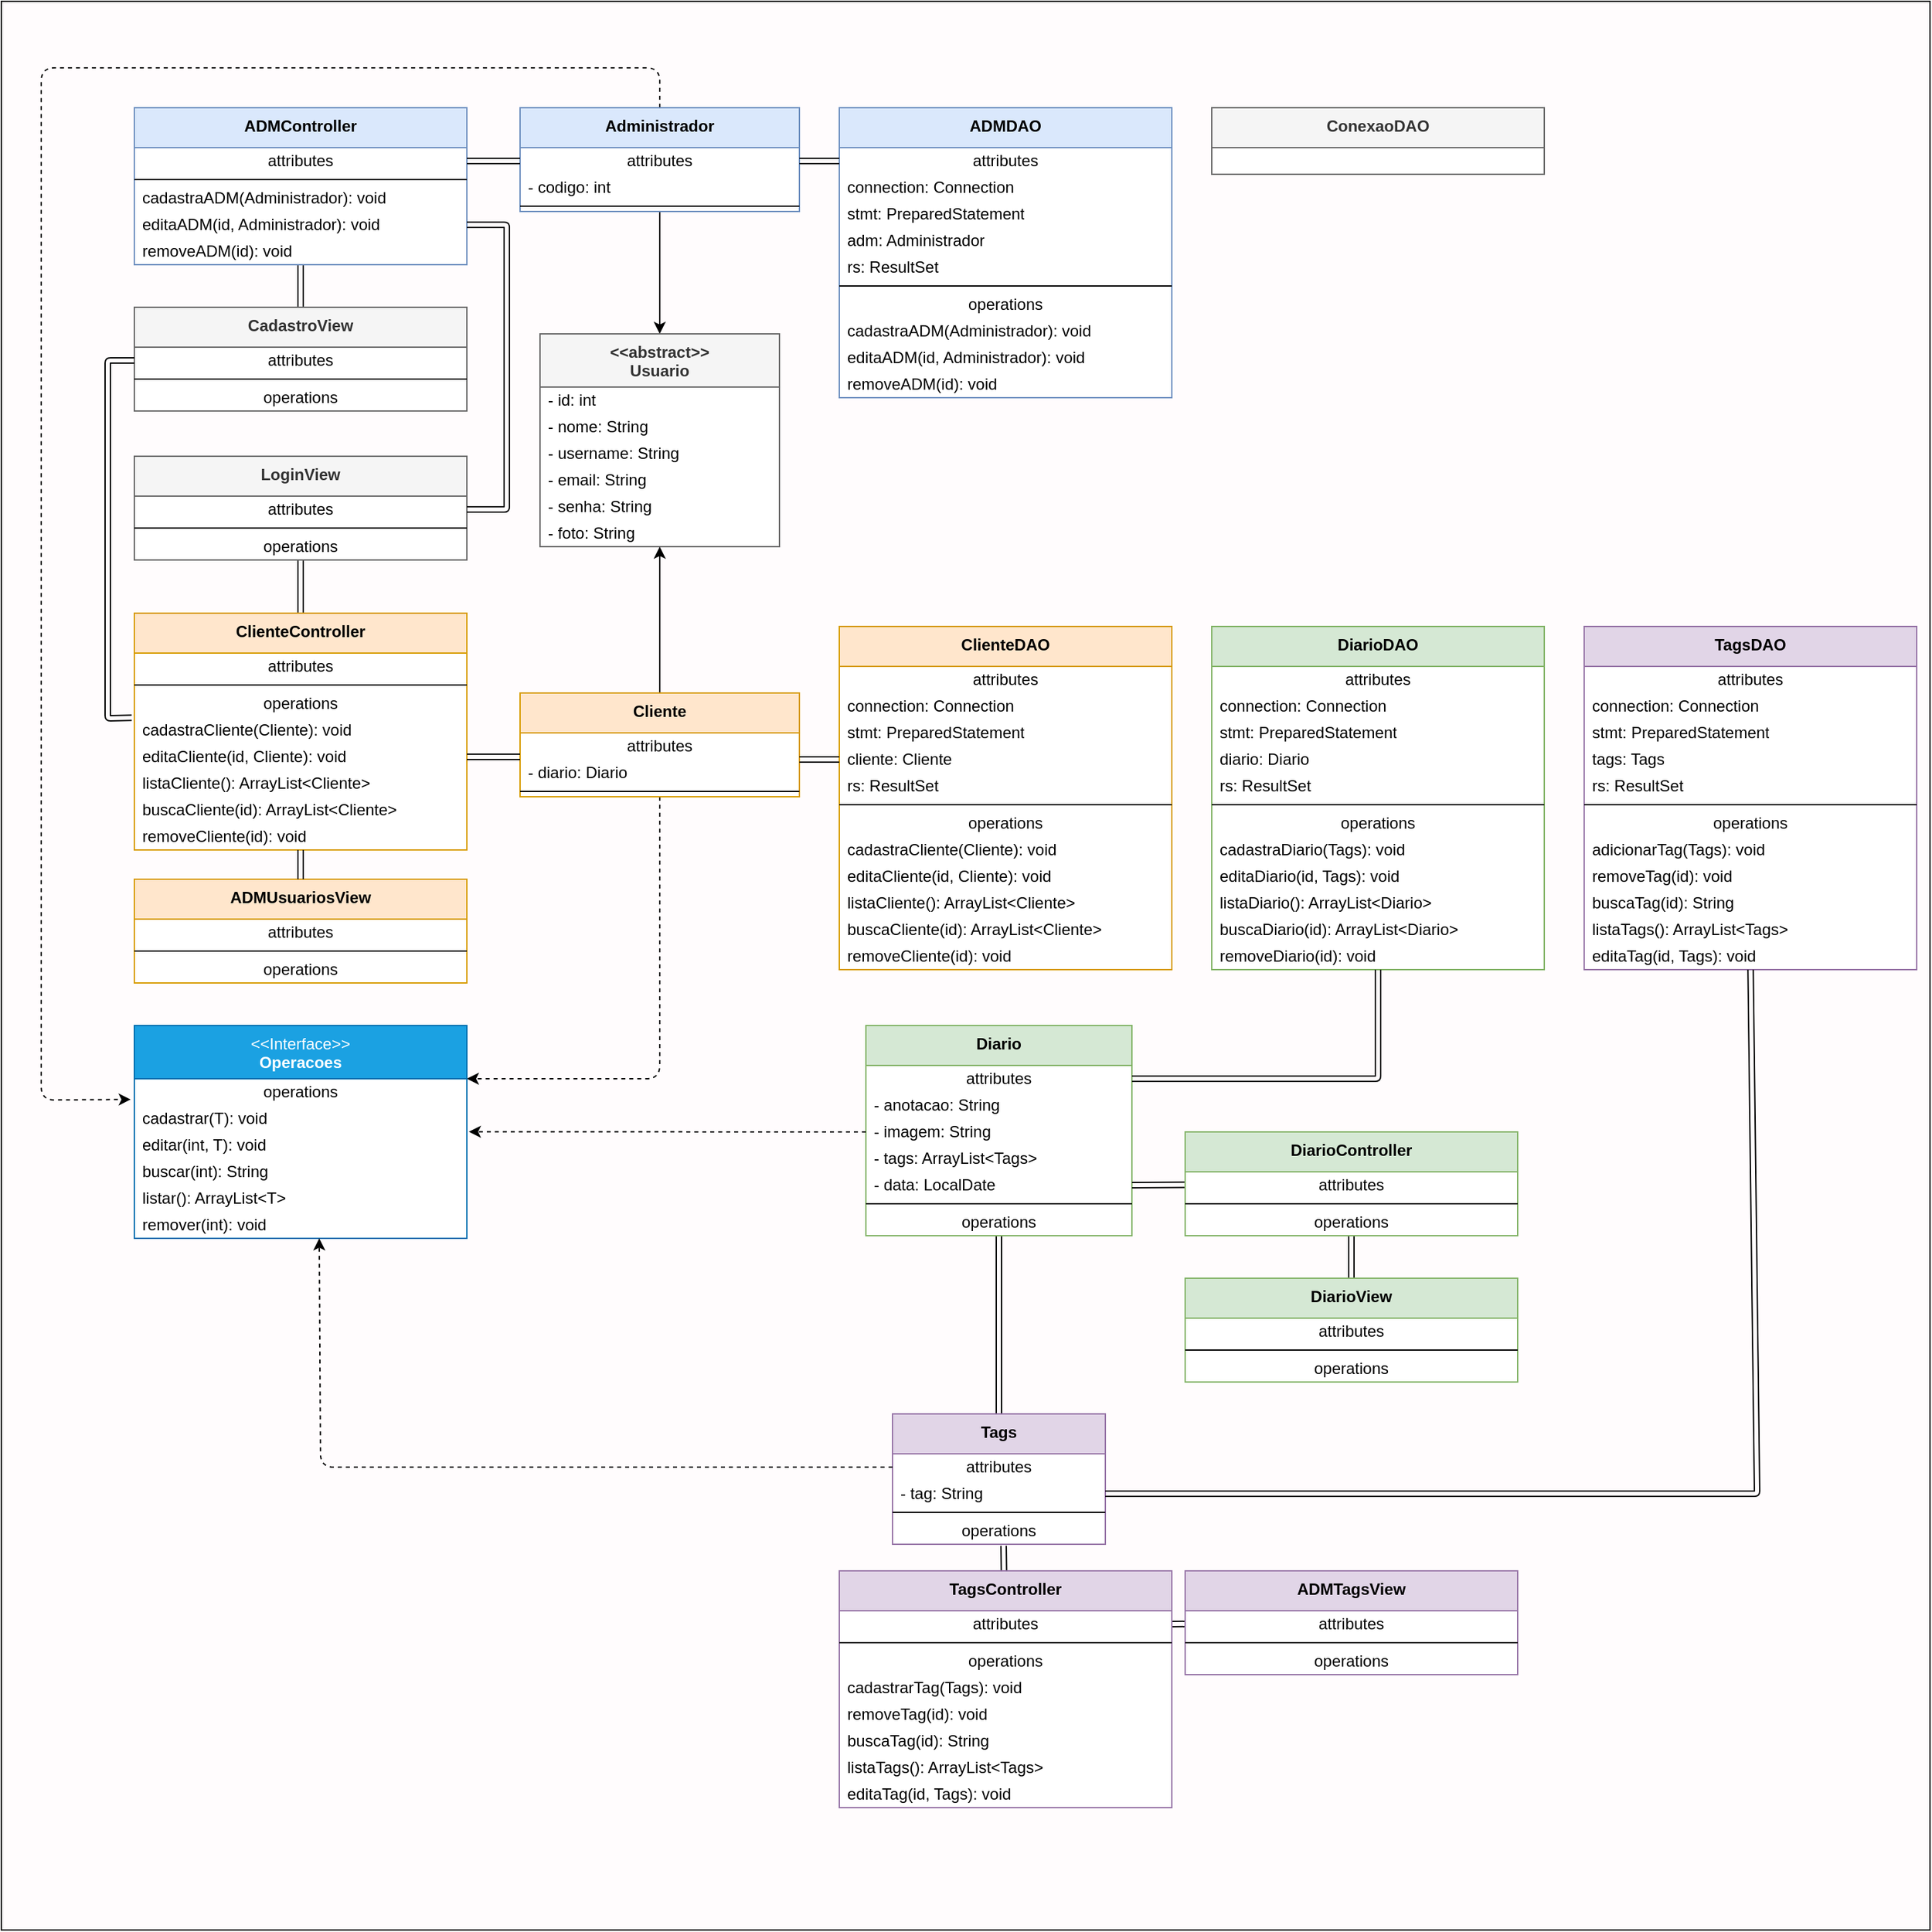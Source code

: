 <mxfile>
    <diagram id="4II0nLhhBuwcZ49vWvHc" name="Page-1">
        <mxGraphModel dx="2490" dy="2383" grid="1" gridSize="10" guides="1" tooltips="1" connect="1" arrows="1" fold="1" page="1" pageScale="1" pageWidth="850" pageHeight="1100" math="0" shadow="0">
            <root>
                <mxCell id="0"/>
                <mxCell id="1" parent="0"/>
                <mxCell id="395" value="" style="whiteSpace=wrap;html=1;aspect=fixed;fillColor=#FFFCFD;" vertex="1" parent="1">
                    <mxGeometry x="-110" y="-60" width="1450" height="1450" as="geometry"/>
                </mxCell>
                <mxCell id="315" value="" style="edgeStyle=none;html=1;entryX=0.5;entryY=0;entryDx=0;entryDy=0;" edge="1" parent="1" source="12" target="20">
                    <mxGeometry relative="1" as="geometry"/>
                </mxCell>
                <mxCell id="423" style="edgeStyle=none;html=1;exitX=0.5;exitY=0;exitDx=0;exitDy=0;entryX=-0.011;entryY=-0.221;entryDx=0;entryDy=0;dashed=1;entryPerimeter=0;" edge="1" parent="1" source="12" target="417">
                    <mxGeometry relative="1" as="geometry">
                        <Array as="points">
                            <mxPoint x="385" y="-10"/>
                            <mxPoint x="-80" y="-10"/>
                            <mxPoint x="-80" y="766"/>
                        </Array>
                    </mxGeometry>
                </mxCell>
                <mxCell id="12" value="&lt;div&gt;&lt;b style=&quot;background-color: transparent;&quot;&gt;Administrador&lt;/b&gt;&lt;/div&gt;" style="swimlane;fontStyle=0;align=center;verticalAlign=top;childLayout=stackLayout;horizontal=1;startSize=30;horizontalStack=0;resizeParent=1;resizeParentMax=0;resizeLast=0;collapsible=0;marginBottom=0;html=1;whiteSpace=wrap;fillColor=#dae8fc;strokeColor=#6c8ebf;swimlaneFillColor=default;" parent="1" vertex="1">
                    <mxGeometry x="280" y="20" width="210" height="78" as="geometry"/>
                </mxCell>
                <mxCell id="13" value="attributes" style="text;html=1;strokeColor=none;fillColor=none;align=center;verticalAlign=middle;spacingLeft=4;spacingRight=4;overflow=hidden;rotatable=0;points=[[0,0.5],[1,0.5]];portConstraint=eastwest;whiteSpace=wrap;" parent="12" vertex="1">
                    <mxGeometry y="30" width="210" height="20" as="geometry"/>
                </mxCell>
                <mxCell id="14" value="- codigo: int" style="text;html=1;strokeColor=none;fillColor=none;align=left;verticalAlign=middle;spacingLeft=4;spacingRight=4;overflow=hidden;rotatable=0;points=[[0,0.5],[1,0.5]];portConstraint=eastwest;whiteSpace=wrap;" parent="12" vertex="1">
                    <mxGeometry y="50" width="210" height="20" as="geometry"/>
                </mxCell>
                <mxCell id="17" value="" style="line;strokeWidth=1;fillColor=none;align=left;verticalAlign=middle;spacingTop=-1;spacingLeft=3;spacingRight=3;rotatable=0;labelPosition=right;points=[];portConstraint=eastwest;" parent="12" vertex="1">
                    <mxGeometry y="70" width="210" height="8" as="geometry"/>
                </mxCell>
                <mxCell id="20" value="&lt;div&gt;&lt;b style=&quot;background-color: transparent;&quot;&gt;&amp;lt;&amp;lt;abstract&amp;gt;&amp;gt;&lt;/b&gt;&lt;/div&gt;&lt;div&gt;&lt;b style=&quot;background-color: transparent;&quot;&gt;Usuario&lt;/b&gt;&lt;/div&gt;" style="swimlane;fontStyle=0;align=center;verticalAlign=top;childLayout=stackLayout;horizontal=1;startSize=40;horizontalStack=0;resizeParent=1;resizeParentMax=0;resizeLast=0;collapsible=0;marginBottom=0;html=1;whiteSpace=wrap;fillColor=#f5f5f5;strokeColor=#666666;fontColor=#333333;swimlaneFillColor=default;" parent="1" vertex="1">
                    <mxGeometry x="295" y="190" width="180" height="160" as="geometry"/>
                </mxCell>
                <mxCell id="29" value="- id: int" style="text;html=1;strokeColor=none;fillColor=none;align=left;verticalAlign=middle;spacingLeft=4;spacingRight=4;overflow=hidden;rotatable=0;points=[[0,0.5],[1,0.5]];portConstraint=eastwest;whiteSpace=wrap;" parent="20" vertex="1">
                    <mxGeometry y="40" width="180" height="20" as="geometry"/>
                </mxCell>
                <mxCell id="22" value="- nome: String" style="text;html=1;strokeColor=none;fillColor=none;align=left;verticalAlign=middle;spacingLeft=4;spacingRight=4;overflow=hidden;rotatable=0;points=[[0,0.5],[1,0.5]];portConstraint=eastwest;whiteSpace=wrap;" parent="20" vertex="1">
                    <mxGeometry y="60" width="180" height="20" as="geometry"/>
                </mxCell>
                <mxCell id="30" value="- username: String" style="text;html=1;strokeColor=none;fillColor=none;align=left;verticalAlign=middle;spacingLeft=4;spacingRight=4;overflow=hidden;rotatable=0;points=[[0,0.5],[1,0.5]];portConstraint=eastwest;whiteSpace=wrap;" parent="20" vertex="1">
                    <mxGeometry y="80" width="180" height="20" as="geometry"/>
                </mxCell>
                <mxCell id="31" value="- email: String" style="text;html=1;strokeColor=none;fillColor=none;align=left;verticalAlign=middle;spacingLeft=4;spacingRight=4;overflow=hidden;rotatable=0;points=[[0,0.5],[1,0.5]];portConstraint=eastwest;whiteSpace=wrap;" parent="20" vertex="1">
                    <mxGeometry y="100" width="180" height="20" as="geometry"/>
                </mxCell>
                <mxCell id="32" value="- senha: String" style="text;html=1;strokeColor=none;fillColor=none;align=left;verticalAlign=middle;spacingLeft=4;spacingRight=4;overflow=hidden;rotatable=0;points=[[0,0.5],[1,0.5]];portConstraint=eastwest;whiteSpace=wrap;" parent="20" vertex="1">
                    <mxGeometry y="120" width="180" height="20" as="geometry"/>
                </mxCell>
                <mxCell id="97" value="- foto: String" style="text;html=1;strokeColor=none;fillColor=none;align=left;verticalAlign=middle;spacingLeft=4;spacingRight=4;overflow=hidden;rotatable=0;points=[[0,0.5],[1,0.5]];portConstraint=eastwest;whiteSpace=wrap;" parent="20" vertex="1">
                    <mxGeometry y="140" width="180" height="20" as="geometry"/>
                </mxCell>
                <mxCell id="329" value="" style="edgeStyle=none;html=1;shape=link;" edge="1" parent="1" source="59" target="139">
                    <mxGeometry relative="1" as="geometry"/>
                </mxCell>
                <mxCell id="59" value="&lt;div&gt;&lt;b style=&quot;background-color: transparent;&quot;&gt;ClienteController&lt;/b&gt;&lt;/div&gt;" style="swimlane;fontStyle=0;align=center;verticalAlign=top;childLayout=stackLayout;horizontal=1;startSize=30;horizontalStack=0;resizeParent=1;resizeParentMax=0;resizeLast=0;collapsible=0;marginBottom=0;html=1;whiteSpace=wrap;fillColor=#ffe6cc;strokeColor=#d79b00;swimlaneFillColor=default;" parent="1" vertex="1">
                    <mxGeometry x="-10" y="400" width="250" height="178" as="geometry"/>
                </mxCell>
                <mxCell id="60" value="attributes" style="text;html=1;strokeColor=none;fillColor=none;align=center;verticalAlign=middle;spacingLeft=4;spacingRight=4;overflow=hidden;rotatable=0;points=[[0,0.5],[1,0.5]];portConstraint=eastwest;whiteSpace=wrap;" parent="59" vertex="1">
                    <mxGeometry y="30" width="250" height="20" as="geometry"/>
                </mxCell>
                <mxCell id="66" value="" style="line;strokeWidth=1;fillColor=none;align=left;verticalAlign=middle;spacingTop=-1;spacingLeft=3;spacingRight=3;rotatable=0;labelPosition=right;points=[];portConstraint=eastwest;" parent="59" vertex="1">
                    <mxGeometry y="50" width="250" height="8" as="geometry"/>
                </mxCell>
                <mxCell id="67" value="operations" style="text;html=1;strokeColor=none;fillColor=none;align=center;verticalAlign=middle;spacingLeft=4;spacingRight=4;overflow=hidden;rotatable=0;points=[[0,0.5],[1,0.5]];portConstraint=eastwest;whiteSpace=wrap;" parent="59" vertex="1">
                    <mxGeometry y="58" width="250" height="20" as="geometry"/>
                </mxCell>
                <mxCell id="68" value="cadastraCliente(Cliente): void" style="text;html=1;strokeColor=none;fillColor=none;align=left;verticalAlign=middle;spacingLeft=4;spacingRight=4;overflow=hidden;rotatable=0;points=[[0,0.5],[1,0.5]];portConstraint=eastwest;whiteSpace=wrap;" parent="59" vertex="1">
                    <mxGeometry y="78" width="250" height="20" as="geometry"/>
                </mxCell>
                <mxCell id="69" value="editaCliente(id, Cliente): void" style="text;html=1;strokeColor=none;fillColor=none;align=left;verticalAlign=middle;spacingLeft=4;spacingRight=4;overflow=hidden;rotatable=0;points=[[0,0.5],[1,0.5]];portConstraint=eastwest;whiteSpace=wrap;" parent="59" vertex="1">
                    <mxGeometry y="98" width="250" height="20" as="geometry"/>
                </mxCell>
                <mxCell id="197" value="listaCliente(): ArrayList&amp;lt;Cliente&amp;gt;" style="text;html=1;strokeColor=none;fillColor=none;align=left;verticalAlign=middle;spacingLeft=4;spacingRight=4;overflow=hidden;rotatable=0;points=[[0,0.5],[1,0.5]];portConstraint=eastwest;whiteSpace=wrap;" vertex="1" parent="59">
                    <mxGeometry y="118" width="250" height="20" as="geometry"/>
                </mxCell>
                <mxCell id="196" value="buscaCliente(id): ArrayList&amp;lt;Cliente&amp;gt;" style="text;html=1;strokeColor=none;fillColor=none;align=left;verticalAlign=middle;spacingLeft=4;spacingRight=4;overflow=hidden;rotatable=0;points=[[0,0.5],[1,0.5]];portConstraint=eastwest;whiteSpace=wrap;" vertex="1" parent="59">
                    <mxGeometry y="138" width="250" height="20" as="geometry"/>
                </mxCell>
                <mxCell id="70" value="removeCliente(id): void" style="text;html=1;strokeColor=none;fillColor=none;align=left;verticalAlign=middle;spacingLeft=4;spacingRight=4;overflow=hidden;rotatable=0;points=[[0,0.5],[1,0.5]];portConstraint=eastwest;whiteSpace=wrap;" parent="59" vertex="1">
                    <mxGeometry y="158" width="250" height="20" as="geometry"/>
                </mxCell>
                <mxCell id="71" value="&lt;div&gt;&lt;b style=&quot;background-color: transparent;&quot;&gt;ClienteDAO&lt;/b&gt;&lt;/div&gt;&lt;div&gt;&lt;b style=&quot;background-color: transparent;&quot;&gt;&lt;br&gt;&lt;/b&gt;&lt;/div&gt;" style="swimlane;fontStyle=0;align=center;verticalAlign=top;childLayout=stackLayout;horizontal=1;startSize=30;horizontalStack=0;resizeParent=1;resizeParentMax=0;resizeLast=0;collapsible=0;marginBottom=0;html=1;whiteSpace=wrap;fillColor=#ffe6cc;strokeColor=#d79b00;swimlaneFillColor=default;" parent="1" vertex="1">
                    <mxGeometry x="520" y="410" width="250" height="258" as="geometry"/>
                </mxCell>
                <mxCell id="72" value="attributes" style="text;html=1;strokeColor=none;fillColor=none;align=center;verticalAlign=middle;spacingLeft=4;spacingRight=4;overflow=hidden;rotatable=0;points=[[0,0.5],[1,0.5]];portConstraint=eastwest;whiteSpace=wrap;" parent="71" vertex="1">
                    <mxGeometry y="30" width="250" height="20" as="geometry"/>
                </mxCell>
                <mxCell id="73" value="connection: Connection" style="text;html=1;strokeColor=none;fillColor=none;align=left;verticalAlign=middle;spacingLeft=4;spacingRight=4;overflow=hidden;rotatable=0;points=[[0,0.5],[1,0.5]];portConstraint=eastwest;whiteSpace=wrap;" parent="71" vertex="1">
                    <mxGeometry y="50" width="250" height="20" as="geometry"/>
                </mxCell>
                <mxCell id="74" value="stmt: PreparedStatement" style="text;html=1;strokeColor=none;fillColor=none;align=left;verticalAlign=middle;spacingLeft=4;spacingRight=4;overflow=hidden;rotatable=0;points=[[0,0.5],[1,0.5]];portConstraint=eastwest;whiteSpace=wrap;" parent="71" vertex="1">
                    <mxGeometry y="70" width="250" height="20" as="geometry"/>
                </mxCell>
                <mxCell id="75" value="cliente: Cliente" style="text;html=1;strokeColor=none;fillColor=none;align=left;verticalAlign=middle;spacingLeft=4;spacingRight=4;overflow=hidden;rotatable=0;points=[[0,0.5],[1,0.5]];portConstraint=eastwest;whiteSpace=wrap;" parent="71" vertex="1">
                    <mxGeometry y="90" width="250" height="20" as="geometry"/>
                </mxCell>
                <mxCell id="76" value="rs: ResultSet" style="text;html=1;strokeColor=none;fillColor=none;align=left;verticalAlign=middle;spacingLeft=4;spacingRight=4;overflow=hidden;rotatable=0;points=[[0,0.5],[1,0.5]];portConstraint=eastwest;whiteSpace=wrap;" parent="71" vertex="1">
                    <mxGeometry y="110" width="250" height="20" as="geometry"/>
                </mxCell>
                <mxCell id="78" value="" style="line;strokeWidth=1;fillColor=none;align=left;verticalAlign=middle;spacingTop=-1;spacingLeft=3;spacingRight=3;rotatable=0;labelPosition=right;points=[];portConstraint=eastwest;" parent="71" vertex="1">
                    <mxGeometry y="130" width="250" height="8" as="geometry"/>
                </mxCell>
                <mxCell id="79" value="operations" style="text;html=1;strokeColor=none;fillColor=none;align=center;verticalAlign=middle;spacingLeft=4;spacingRight=4;overflow=hidden;rotatable=0;points=[[0,0.5],[1,0.5]];portConstraint=eastwest;whiteSpace=wrap;" parent="71" vertex="1">
                    <mxGeometry y="138" width="250" height="20" as="geometry"/>
                </mxCell>
                <mxCell id="348" value="cadastraCliente(Cliente): void" style="text;html=1;strokeColor=none;fillColor=none;align=left;verticalAlign=middle;spacingLeft=4;spacingRight=4;overflow=hidden;rotatable=0;points=[[0,0.5],[1,0.5]];portConstraint=eastwest;whiteSpace=wrap;" vertex="1" parent="71">
                    <mxGeometry y="158" width="250" height="20" as="geometry"/>
                </mxCell>
                <mxCell id="352" value="editaCliente(id, Cliente): void" style="text;html=1;strokeColor=none;fillColor=none;align=left;verticalAlign=middle;spacingLeft=4;spacingRight=4;overflow=hidden;rotatable=0;points=[[0,0.5],[1,0.5]];portConstraint=eastwest;whiteSpace=wrap;" vertex="1" parent="71">
                    <mxGeometry y="178" width="250" height="20" as="geometry"/>
                </mxCell>
                <mxCell id="350" value="listaCliente(): ArrayList&amp;lt;Cliente&amp;gt;" style="text;html=1;strokeColor=none;fillColor=none;align=left;verticalAlign=middle;spacingLeft=4;spacingRight=4;overflow=hidden;rotatable=0;points=[[0,0.5],[1,0.5]];portConstraint=eastwest;whiteSpace=wrap;" vertex="1" parent="71">
                    <mxGeometry y="198" width="250" height="20" as="geometry"/>
                </mxCell>
                <mxCell id="351" value="buscaCliente(id): ArrayList&amp;lt;Cliente&amp;gt;" style="text;html=1;strokeColor=none;fillColor=none;align=left;verticalAlign=middle;spacingLeft=4;spacingRight=4;overflow=hidden;rotatable=0;points=[[0,0.5],[1,0.5]];portConstraint=eastwest;whiteSpace=wrap;" vertex="1" parent="71">
                    <mxGeometry y="218" width="250" height="20" as="geometry"/>
                </mxCell>
                <mxCell id="349" value="removeCliente(id): void" style="text;html=1;strokeColor=none;fillColor=none;align=left;verticalAlign=middle;spacingLeft=4;spacingRight=4;overflow=hidden;rotatable=0;points=[[0,0.5],[1,0.5]];portConstraint=eastwest;whiteSpace=wrap;" vertex="1" parent="71">
                    <mxGeometry y="238" width="250" height="20" as="geometry"/>
                </mxCell>
                <mxCell id="424" value="" style="edgeStyle=none;html=1;shape=link;" edge="1" parent="1" source="98" target="116">
                    <mxGeometry relative="1" as="geometry"/>
                </mxCell>
                <mxCell id="98" value="&lt;div&gt;&lt;b style=&quot;background-color: transparent;&quot;&gt;Tags&lt;/b&gt;&lt;/div&gt;" style="swimlane;fontStyle=0;align=center;verticalAlign=top;childLayout=stackLayout;horizontal=1;startSize=30;horizontalStack=0;resizeParent=1;resizeParentMax=0;resizeLast=0;collapsible=0;marginBottom=0;html=1;whiteSpace=wrap;fillColor=#e1d5e7;strokeColor=#9673a6;swimlaneFillColor=default;" parent="1" vertex="1">
                    <mxGeometry x="560" y="1002" width="160" height="98" as="geometry"/>
                </mxCell>
                <mxCell id="99" value="attributes" style="text;html=1;strokeColor=none;fillColor=none;align=center;verticalAlign=middle;spacingLeft=4;spacingRight=4;overflow=hidden;rotatable=0;points=[[0,0.5],[1,0.5]];portConstraint=eastwest;whiteSpace=wrap;" parent="98" vertex="1">
                    <mxGeometry y="30" width="160" height="20" as="geometry"/>
                </mxCell>
                <mxCell id="100" value="- tag: String" style="text;html=1;strokeColor=none;fillColor=none;align=left;verticalAlign=middle;spacingLeft=4;spacingRight=4;overflow=hidden;rotatable=0;points=[[0,0.5],[1,0.5]];portConstraint=eastwest;whiteSpace=wrap;" parent="98" vertex="1">
                    <mxGeometry y="50" width="160" height="20" as="geometry"/>
                </mxCell>
                <mxCell id="101" value="" style="line;strokeWidth=1;fillColor=none;align=left;verticalAlign=middle;spacingTop=-1;spacingLeft=3;spacingRight=3;rotatable=0;labelPosition=right;points=[];portConstraint=eastwest;" parent="98" vertex="1">
                    <mxGeometry y="70" width="160" height="8" as="geometry"/>
                </mxCell>
                <mxCell id="102" value="operations" style="text;html=1;strokeColor=none;fillColor=none;align=center;verticalAlign=middle;spacingLeft=4;spacingRight=4;overflow=hidden;rotatable=0;points=[[0,0.5],[1,0.5]];portConstraint=eastwest;whiteSpace=wrap;" parent="98" vertex="1">
                    <mxGeometry y="78" width="160" height="20" as="geometry"/>
                </mxCell>
                <mxCell id="112" value="&lt;b&gt;Diario&lt;/b&gt;" style="swimlane;fontStyle=0;align=center;verticalAlign=top;childLayout=stackLayout;horizontal=1;startSize=30;horizontalStack=0;resizeParent=1;resizeParentMax=0;resizeLast=0;collapsible=0;marginBottom=0;html=1;whiteSpace=wrap;fillColor=#d5e8d4;strokeColor=#82b366;swimlaneFillColor=default;" vertex="1" parent="1">
                    <mxGeometry x="540" y="710" width="200" height="158" as="geometry"/>
                </mxCell>
                <mxCell id="113" value="attributes" style="text;html=1;strokeColor=none;fillColor=none;align=center;verticalAlign=middle;spacingLeft=4;spacingRight=4;overflow=hidden;rotatable=0;points=[[0,0.5],[1,0.5]];portConstraint=eastwest;whiteSpace=wrap;" vertex="1" parent="112">
                    <mxGeometry y="30" width="200" height="20" as="geometry"/>
                </mxCell>
                <mxCell id="122" value="- anotacao: String" style="text;html=1;strokeColor=none;fillColor=none;align=left;verticalAlign=middle;spacingLeft=4;spacingRight=4;overflow=hidden;rotatable=0;points=[[0,0.5],[1,0.5]];portConstraint=eastwest;whiteSpace=wrap;" vertex="1" parent="112">
                    <mxGeometry y="50" width="200" height="20" as="geometry"/>
                </mxCell>
                <mxCell id="123" value="- imagem: String" style="text;html=1;strokeColor=none;fillColor=none;align=left;verticalAlign=middle;spacingLeft=4;spacingRight=4;overflow=hidden;rotatable=0;points=[[0,0.5],[1,0.5]];portConstraint=eastwest;whiteSpace=wrap;" vertex="1" parent="112">
                    <mxGeometry y="70" width="200" height="20" as="geometry"/>
                </mxCell>
                <mxCell id="114" value="- tags: ArrayList&amp;lt;Tags&amp;gt;" style="text;html=1;strokeColor=none;fillColor=none;align=left;verticalAlign=middle;spacingLeft=4;spacingRight=4;overflow=hidden;rotatable=0;points=[[0,0.5],[1,0.5]];portConstraint=eastwest;whiteSpace=wrap;" vertex="1" parent="112">
                    <mxGeometry y="90" width="200" height="20" as="geometry"/>
                </mxCell>
                <mxCell id="124" value="- data: LocalDate" style="text;html=1;strokeColor=none;fillColor=none;align=left;verticalAlign=middle;spacingLeft=4;spacingRight=4;overflow=hidden;rotatable=0;points=[[0,0.5],[1,0.5]];portConstraint=eastwest;whiteSpace=wrap;" vertex="1" parent="112">
                    <mxGeometry y="110" width="200" height="20" as="geometry"/>
                </mxCell>
                <mxCell id="115" value="" style="line;strokeWidth=1;fillColor=none;align=left;verticalAlign=middle;spacingTop=-1;spacingLeft=3;spacingRight=3;rotatable=0;labelPosition=right;points=[];portConstraint=eastwest;" vertex="1" parent="112">
                    <mxGeometry y="130" width="200" height="8" as="geometry"/>
                </mxCell>
                <mxCell id="116" value="operations" style="text;html=1;strokeColor=none;fillColor=none;align=center;verticalAlign=middle;spacingLeft=4;spacingRight=4;overflow=hidden;rotatable=0;points=[[0,0.5],[1,0.5]];portConstraint=eastwest;whiteSpace=wrap;" vertex="1" parent="112">
                    <mxGeometry y="138" width="200" height="20" as="geometry"/>
                </mxCell>
                <mxCell id="328" value="" style="edgeStyle=none;html=1;shape=link;" edge="1" parent="1" source="126" target="296">
                    <mxGeometry relative="1" as="geometry"/>
                </mxCell>
                <mxCell id="126" value="&lt;div&gt;&lt;b style=&quot;background-color: transparent;&quot;&gt;CadastroView&lt;/b&gt;&lt;/div&gt;&lt;div&gt;&lt;b style=&quot;background-color: transparent;&quot;&gt;&lt;br&gt;&lt;/b&gt;&lt;/div&gt;" style="swimlane;fontStyle=0;align=center;verticalAlign=top;childLayout=stackLayout;horizontal=1;startSize=30;horizontalStack=0;resizeParent=1;resizeParentMax=0;resizeLast=0;collapsible=0;marginBottom=0;html=1;whiteSpace=wrap;fillColor=#f5f5f5;strokeColor=#666666;fontColor=#333333;swimlaneFillColor=default;" vertex="1" parent="1">
                    <mxGeometry x="-10" y="170" width="250" height="78" as="geometry"/>
                </mxCell>
                <mxCell id="127" value="attributes" style="text;html=1;strokeColor=none;fillColor=none;align=center;verticalAlign=middle;spacingLeft=4;spacingRight=4;overflow=hidden;rotatable=0;points=[[0,0.5],[1,0.5]];portConstraint=eastwest;whiteSpace=wrap;" vertex="1" parent="126">
                    <mxGeometry y="30" width="250" height="20" as="geometry"/>
                </mxCell>
                <mxCell id="129" value="" style="line;strokeWidth=1;fillColor=none;align=left;verticalAlign=middle;spacingTop=-1;spacingLeft=3;spacingRight=3;rotatable=0;labelPosition=right;points=[];portConstraint=eastwest;" vertex="1" parent="126">
                    <mxGeometry y="50" width="250" height="8" as="geometry"/>
                </mxCell>
                <mxCell id="130" value="operations" style="text;html=1;strokeColor=none;fillColor=none;align=center;verticalAlign=middle;spacingLeft=4;spacingRight=4;overflow=hidden;rotatable=0;points=[[0,0.5],[1,0.5]];portConstraint=eastwest;whiteSpace=wrap;" vertex="1" parent="126">
                    <mxGeometry y="58" width="250" height="20" as="geometry"/>
                </mxCell>
                <mxCell id="136" value="&lt;div&gt;&lt;b&gt;LoginView&lt;/b&gt;&lt;/div&gt;" style="swimlane;fontStyle=0;align=center;verticalAlign=top;childLayout=stackLayout;horizontal=1;startSize=30;horizontalStack=0;resizeParent=1;resizeParentMax=0;resizeLast=0;collapsible=0;marginBottom=0;html=1;whiteSpace=wrap;fillColor=#f5f5f5;strokeColor=#666666;fontColor=#333333;swimlaneFillColor=default;" vertex="1" parent="1">
                    <mxGeometry x="-10" y="282" width="250" height="78" as="geometry"/>
                </mxCell>
                <mxCell id="137" value="attributes" style="text;html=1;strokeColor=none;fillColor=none;align=center;verticalAlign=middle;spacingLeft=4;spacingRight=4;overflow=hidden;rotatable=0;points=[[0,0.5],[1,0.5]];portConstraint=eastwest;whiteSpace=wrap;" vertex="1" parent="136">
                    <mxGeometry y="30" width="250" height="20" as="geometry"/>
                </mxCell>
                <mxCell id="138" value="" style="line;strokeWidth=1;fillColor=none;align=left;verticalAlign=middle;spacingTop=-1;spacingLeft=3;spacingRight=3;rotatable=0;labelPosition=right;points=[];portConstraint=eastwest;" vertex="1" parent="136">
                    <mxGeometry y="50" width="250" height="8" as="geometry"/>
                </mxCell>
                <mxCell id="139" value="operations" style="text;html=1;strokeColor=none;fillColor=none;align=center;verticalAlign=middle;spacingLeft=4;spacingRight=4;overflow=hidden;rotatable=0;points=[[0,0.5],[1,0.5]];portConstraint=eastwest;whiteSpace=wrap;" vertex="1" parent="136">
                    <mxGeometry y="58" width="250" height="20" as="geometry"/>
                </mxCell>
                <mxCell id="438" value="" style="edgeStyle=none;html=1;shape=link;" edge="1" parent="1" source="140" target="188">
                    <mxGeometry relative="1" as="geometry"/>
                </mxCell>
                <mxCell id="140" value="&lt;div&gt;&lt;b style=&quot;background-color: transparent;&quot;&gt;DiarioView&lt;/b&gt;&lt;/div&gt;&lt;div&gt;&lt;b style=&quot;background-color: transparent;&quot;&gt;&lt;br&gt;&lt;/b&gt;&lt;/div&gt;" style="swimlane;fontStyle=0;align=center;verticalAlign=top;childLayout=stackLayout;horizontal=1;startSize=30;horizontalStack=0;resizeParent=1;resizeParentMax=0;resizeLast=0;collapsible=0;marginBottom=0;html=1;whiteSpace=wrap;fillColor=#d5e8d4;strokeColor=#82b366;swimlaneFillColor=default;" vertex="1" parent="1">
                    <mxGeometry x="780" y="900" width="250" height="78" as="geometry"/>
                </mxCell>
                <mxCell id="141" value="attributes" style="text;html=1;strokeColor=none;fillColor=none;align=center;verticalAlign=middle;spacingLeft=4;spacingRight=4;overflow=hidden;rotatable=0;points=[[0,0.5],[1,0.5]];portConstraint=eastwest;whiteSpace=wrap;" vertex="1" parent="140">
                    <mxGeometry y="30" width="250" height="20" as="geometry"/>
                </mxCell>
                <mxCell id="142" value="" style="line;strokeWidth=1;fillColor=none;align=left;verticalAlign=middle;spacingTop=-1;spacingLeft=3;spacingRight=3;rotatable=0;labelPosition=right;points=[];portConstraint=eastwest;" vertex="1" parent="140">
                    <mxGeometry y="50" width="250" height="8" as="geometry"/>
                </mxCell>
                <mxCell id="143" value="operations" style="text;html=1;strokeColor=none;fillColor=none;align=center;verticalAlign=middle;spacingLeft=4;spacingRight=4;overflow=hidden;rotatable=0;points=[[0,0.5],[1,0.5]];portConstraint=eastwest;whiteSpace=wrap;" vertex="1" parent="140">
                    <mxGeometry y="58" width="250" height="20" as="geometry"/>
                </mxCell>
                <mxCell id="431" value="" style="edgeStyle=none;html=1;entryX=1;entryY=0.5;entryDx=0;entryDy=0;shape=link;" edge="1" parent="1" source="148" target="362">
                    <mxGeometry relative="1" as="geometry"/>
                </mxCell>
                <mxCell id="148" value="&lt;div&gt;&lt;b style=&quot;background-color: transparent;&quot;&gt;ADMTagsView&lt;/b&gt;&lt;/div&gt;&lt;div&gt;&lt;b style=&quot;background-color: transparent;&quot;&gt;&lt;br&gt;&lt;/b&gt;&lt;/div&gt;" style="swimlane;fontStyle=0;align=center;verticalAlign=top;childLayout=stackLayout;horizontal=1;startSize=30;horizontalStack=0;resizeParent=1;resizeParentMax=0;resizeLast=0;collapsible=0;marginBottom=0;html=1;whiteSpace=wrap;fillColor=#e1d5e7;strokeColor=#9673a6;swimlaneFillColor=default;" vertex="1" parent="1">
                    <mxGeometry x="780" y="1120" width="250" height="78" as="geometry"/>
                </mxCell>
                <mxCell id="149" value="attributes" style="text;html=1;strokeColor=none;fillColor=none;align=center;verticalAlign=middle;spacingLeft=4;spacingRight=4;overflow=hidden;rotatable=0;points=[[0,0.5],[1,0.5]];portConstraint=eastwest;whiteSpace=wrap;" vertex="1" parent="148">
                    <mxGeometry y="30" width="250" height="20" as="geometry"/>
                </mxCell>
                <mxCell id="150" value="" style="line;strokeWidth=1;fillColor=none;align=left;verticalAlign=middle;spacingTop=-1;spacingLeft=3;spacingRight=3;rotatable=0;labelPosition=right;points=[];portConstraint=eastwest;" vertex="1" parent="148">
                    <mxGeometry y="50" width="250" height="8" as="geometry"/>
                </mxCell>
                <mxCell id="151" value="operations" style="text;html=1;strokeColor=none;fillColor=none;align=center;verticalAlign=middle;spacingLeft=4;spacingRight=4;overflow=hidden;rotatable=0;points=[[0,0.5],[1,0.5]];portConstraint=eastwest;whiteSpace=wrap;" vertex="1" parent="148">
                    <mxGeometry y="58" width="250" height="20" as="geometry"/>
                </mxCell>
                <mxCell id="152" value="&lt;div&gt;&lt;b style=&quot;background-color: transparent;&quot;&gt;ADMUsuariosView&lt;/b&gt;&lt;/div&gt;&lt;div&gt;&lt;b style=&quot;background-color: transparent;&quot;&gt;&lt;br&gt;&lt;/b&gt;&lt;/div&gt;" style="swimlane;fontStyle=0;align=center;verticalAlign=top;childLayout=stackLayout;horizontal=1;startSize=30;horizontalStack=0;resizeParent=1;resizeParentMax=0;resizeLast=0;collapsible=0;marginBottom=0;html=1;whiteSpace=wrap;fillColor=#ffe6cc;strokeColor=#d79b00;swimlaneFillColor=default;" vertex="1" parent="1">
                    <mxGeometry x="-10" y="600" width="250" height="78" as="geometry"/>
                </mxCell>
                <mxCell id="153" value="attributes" style="text;html=1;strokeColor=none;fillColor=none;align=center;verticalAlign=middle;spacingLeft=4;spacingRight=4;overflow=hidden;rotatable=0;points=[[0,0.5],[1,0.5]];portConstraint=eastwest;whiteSpace=wrap;" vertex="1" parent="152">
                    <mxGeometry y="30" width="250" height="20" as="geometry"/>
                </mxCell>
                <mxCell id="154" value="" style="line;strokeWidth=1;fillColor=none;align=left;verticalAlign=middle;spacingTop=-1;spacingLeft=3;spacingRight=3;rotatable=0;labelPosition=right;points=[];portConstraint=eastwest;" vertex="1" parent="152">
                    <mxGeometry y="50" width="250" height="8" as="geometry"/>
                </mxCell>
                <mxCell id="155" value="operations" style="text;html=1;strokeColor=none;fillColor=none;align=center;verticalAlign=middle;spacingLeft=4;spacingRight=4;overflow=hidden;rotatable=0;points=[[0,0.5],[1,0.5]];portConstraint=eastwest;whiteSpace=wrap;" vertex="1" parent="152">
                    <mxGeometry y="58" width="250" height="20" as="geometry"/>
                </mxCell>
                <mxCell id="167" value="&lt;div&gt;&lt;b style=&quot;background-color: transparent;&quot;&gt;DiarioDAO&lt;/b&gt;&lt;/div&gt;&lt;div&gt;&lt;b style=&quot;background-color: transparent;&quot;&gt;&lt;br&gt;&lt;/b&gt;&lt;/div&gt;" style="swimlane;fontStyle=0;align=center;verticalAlign=top;childLayout=stackLayout;horizontal=1;startSize=30;horizontalStack=0;resizeParent=1;resizeParentMax=0;resizeLast=0;collapsible=0;marginBottom=0;html=1;whiteSpace=wrap;fillColor=#d5e8d4;strokeColor=#82b366;swimlaneFillColor=default;" vertex="1" parent="1">
                    <mxGeometry x="800" y="410" width="250" height="258" as="geometry"/>
                </mxCell>
                <mxCell id="168" value="attributes" style="text;html=1;strokeColor=none;fillColor=none;align=center;verticalAlign=middle;spacingLeft=4;spacingRight=4;overflow=hidden;rotatable=0;points=[[0,0.5],[1,0.5]];portConstraint=eastwest;whiteSpace=wrap;" vertex="1" parent="167">
                    <mxGeometry y="30" width="250" height="20" as="geometry"/>
                </mxCell>
                <mxCell id="169" value="connection: Connection" style="text;html=1;strokeColor=none;fillColor=none;align=left;verticalAlign=middle;spacingLeft=4;spacingRight=4;overflow=hidden;rotatable=0;points=[[0,0.5],[1,0.5]];portConstraint=eastwest;whiteSpace=wrap;" vertex="1" parent="167">
                    <mxGeometry y="50" width="250" height="20" as="geometry"/>
                </mxCell>
                <mxCell id="170" value="stmt: PreparedStatement" style="text;html=1;strokeColor=none;fillColor=none;align=left;verticalAlign=middle;spacingLeft=4;spacingRight=4;overflow=hidden;rotatable=0;points=[[0,0.5],[1,0.5]];portConstraint=eastwest;whiteSpace=wrap;" vertex="1" parent="167">
                    <mxGeometry y="70" width="250" height="20" as="geometry"/>
                </mxCell>
                <mxCell id="171" value="diario: Diario" style="text;html=1;strokeColor=none;fillColor=none;align=left;verticalAlign=middle;spacingLeft=4;spacingRight=4;overflow=hidden;rotatable=0;points=[[0,0.5],[1,0.5]];portConstraint=eastwest;whiteSpace=wrap;" vertex="1" parent="167">
                    <mxGeometry y="90" width="250" height="20" as="geometry"/>
                </mxCell>
                <mxCell id="172" value="rs: ResultSet" style="text;html=1;strokeColor=none;fillColor=none;align=left;verticalAlign=middle;spacingLeft=4;spacingRight=4;overflow=hidden;rotatable=0;points=[[0,0.5],[1,0.5]];portConstraint=eastwest;whiteSpace=wrap;" vertex="1" parent="167">
                    <mxGeometry y="110" width="250" height="20" as="geometry"/>
                </mxCell>
                <mxCell id="173" value="" style="line;strokeWidth=1;fillColor=none;align=left;verticalAlign=middle;spacingTop=-1;spacingLeft=3;spacingRight=3;rotatable=0;labelPosition=right;points=[];portConstraint=eastwest;" vertex="1" parent="167">
                    <mxGeometry y="130" width="250" height="8" as="geometry"/>
                </mxCell>
                <mxCell id="174" value="operations" style="text;html=1;strokeColor=none;fillColor=none;align=center;verticalAlign=middle;spacingLeft=4;spacingRight=4;overflow=hidden;rotatable=0;points=[[0,0.5],[1,0.5]];portConstraint=eastwest;whiteSpace=wrap;" vertex="1" parent="167">
                    <mxGeometry y="138" width="250" height="20" as="geometry"/>
                </mxCell>
                <mxCell id="341" value="cadastraDiario(Tags): void" style="text;html=1;strokeColor=none;fillColor=none;align=left;verticalAlign=middle;spacingLeft=4;spacingRight=4;overflow=hidden;rotatable=0;points=[[0,0.5],[1,0.5]];portConstraint=eastwest;whiteSpace=wrap;" vertex="1" parent="167">
                    <mxGeometry y="158" width="250" height="20" as="geometry"/>
                </mxCell>
                <mxCell id="342" value="editaDiario(id, Tags): void" style="text;html=1;strokeColor=none;fillColor=none;align=left;verticalAlign=middle;spacingLeft=4;spacingRight=4;overflow=hidden;rotatable=0;points=[[0,0.5],[1,0.5]];portConstraint=eastwest;whiteSpace=wrap;" vertex="1" parent="167">
                    <mxGeometry y="178" width="250" height="20" as="geometry"/>
                </mxCell>
                <mxCell id="343" value="listaDiario(): ArrayList&amp;lt;Diario&amp;gt;" style="text;html=1;strokeColor=none;fillColor=none;align=left;verticalAlign=middle;spacingLeft=4;spacingRight=4;overflow=hidden;rotatable=0;points=[[0,0.5],[1,0.5]];portConstraint=eastwest;whiteSpace=wrap;" vertex="1" parent="167">
                    <mxGeometry y="198" width="250" height="20" as="geometry"/>
                </mxCell>
                <mxCell id="344" value="buscaDiario(id): ArrayList&amp;lt;Diario&amp;gt;" style="text;html=1;strokeColor=none;fillColor=none;align=left;verticalAlign=middle;spacingLeft=4;spacingRight=4;overflow=hidden;rotatable=0;points=[[0,0.5],[1,0.5]];portConstraint=eastwest;whiteSpace=wrap;" vertex="1" parent="167">
                    <mxGeometry y="218" width="250" height="20" as="geometry"/>
                </mxCell>
                <mxCell id="345" value="removeDiario(id): void" style="text;html=1;strokeColor=none;fillColor=none;align=left;verticalAlign=middle;spacingLeft=4;spacingRight=4;overflow=hidden;rotatable=0;points=[[0,0.5],[1,0.5]];portConstraint=eastwest;whiteSpace=wrap;" vertex="1" parent="167">
                    <mxGeometry y="238" width="250" height="20" as="geometry"/>
                </mxCell>
                <mxCell id="437" value="" style="edgeStyle=none;html=1;shape=link;" edge="1" parent="1" source="180">
                    <mxGeometry relative="1" as="geometry">
                        <mxPoint x="740" y="830" as="targetPoint"/>
                    </mxGeometry>
                </mxCell>
                <mxCell id="180" value="&lt;div&gt;&lt;b style=&quot;background-color: transparent;&quot;&gt;DiarioController&lt;/b&gt;&lt;/div&gt;" style="swimlane;fontStyle=0;align=center;verticalAlign=top;childLayout=stackLayout;horizontal=1;startSize=30;horizontalStack=0;resizeParent=1;resizeParentMax=0;resizeLast=0;collapsible=0;marginBottom=0;html=1;whiteSpace=wrap;fillColor=#d5e8d4;strokeColor=#82b366;swimlaneFillColor=default;" vertex="1" parent="1">
                    <mxGeometry x="780" y="790" width="250" height="78" as="geometry"/>
                </mxCell>
                <mxCell id="181" value="attributes" style="text;html=1;strokeColor=none;fillColor=none;align=center;verticalAlign=middle;spacingLeft=4;spacingRight=4;overflow=hidden;rotatable=0;points=[[0,0.5],[1,0.5]];portConstraint=eastwest;whiteSpace=wrap;" vertex="1" parent="180">
                    <mxGeometry y="30" width="250" height="20" as="geometry"/>
                </mxCell>
                <mxCell id="187" value="" style="line;strokeWidth=1;fillColor=none;align=left;verticalAlign=middle;spacingTop=-1;spacingLeft=3;spacingRight=3;rotatable=0;labelPosition=right;points=[];portConstraint=eastwest;" vertex="1" parent="180">
                    <mxGeometry y="50" width="250" height="8" as="geometry"/>
                </mxCell>
                <mxCell id="188" value="operations" style="text;html=1;strokeColor=none;fillColor=none;align=center;verticalAlign=middle;spacingLeft=4;spacingRight=4;overflow=hidden;rotatable=0;points=[[0,0.5],[1,0.5]];portConstraint=eastwest;whiteSpace=wrap;" vertex="1" parent="180">
                    <mxGeometry y="58" width="250" height="20" as="geometry"/>
                </mxCell>
                <mxCell id="203" value="&lt;div&gt;&lt;b style=&quot;background-color: transparent;&quot;&gt;ADMController&lt;/b&gt;&lt;/div&gt;" style="swimlane;fontStyle=0;align=center;verticalAlign=top;childLayout=stackLayout;horizontal=1;startSize=30;horizontalStack=0;resizeParent=1;resizeParentMax=0;resizeLast=0;collapsible=0;marginBottom=0;html=1;whiteSpace=wrap;fillColor=#dae8fc;strokeColor=#6c8ebf;gradientColor=none;swimlaneFillColor=default;" vertex="1" parent="1">
                    <mxGeometry x="-10" y="20" width="250" height="118" as="geometry"/>
                </mxCell>
                <mxCell id="204" value="attributes" style="text;html=1;strokeColor=none;fillColor=none;align=center;verticalAlign=middle;spacingLeft=4;spacingRight=4;overflow=hidden;rotatable=0;points=[[0,0.5],[1,0.5]];portConstraint=eastwest;whiteSpace=wrap;" vertex="1" parent="203">
                    <mxGeometry y="30" width="250" height="20" as="geometry"/>
                </mxCell>
                <mxCell id="205" value="" style="line;strokeWidth=1;fillColor=none;align=left;verticalAlign=middle;spacingTop=-1;spacingLeft=3;spacingRight=3;rotatable=0;labelPosition=right;points=[];portConstraint=eastwest;" vertex="1" parent="203">
                    <mxGeometry y="50" width="250" height="8" as="geometry"/>
                </mxCell>
                <mxCell id="294" value="cadastraADM(Administrador): void" style="text;html=1;strokeColor=none;fillColor=none;align=left;verticalAlign=middle;spacingLeft=4;spacingRight=4;overflow=hidden;rotatable=0;points=[[0,0.5],[1,0.5]];portConstraint=eastwest;whiteSpace=wrap;" vertex="1" parent="203">
                    <mxGeometry y="58" width="250" height="20" as="geometry"/>
                </mxCell>
                <mxCell id="295" value="editaADM(id, Administrador): void" style="text;html=1;strokeColor=none;fillColor=none;align=left;verticalAlign=middle;spacingLeft=4;spacingRight=4;overflow=hidden;rotatable=0;points=[[0,0.5],[1,0.5]];portConstraint=eastwest;whiteSpace=wrap;" vertex="1" parent="203">
                    <mxGeometry y="78" width="250" height="20" as="geometry"/>
                </mxCell>
                <mxCell id="296" value="removeADM(id): void" style="text;html=1;strokeColor=none;fillColor=none;align=left;verticalAlign=middle;spacingLeft=4;spacingRight=4;overflow=hidden;rotatable=0;points=[[0,0.5],[1,0.5]];portConstraint=eastwest;whiteSpace=wrap;" vertex="1" parent="203">
                    <mxGeometry y="98" width="250" height="20" as="geometry"/>
                </mxCell>
                <mxCell id="221" value="&lt;div&gt;&lt;b style=&quot;background-color: transparent;&quot;&gt;ADMDAO&lt;/b&gt;&lt;/div&gt;&lt;div&gt;&lt;b style=&quot;background-color: transparent;&quot;&gt;&lt;br&gt;&lt;/b&gt;&lt;/div&gt;" style="swimlane;fontStyle=0;align=center;verticalAlign=top;childLayout=stackLayout;horizontal=1;startSize=30;horizontalStack=0;resizeParent=1;resizeParentMax=0;resizeLast=0;collapsible=0;marginBottom=0;html=1;whiteSpace=wrap;fillColor=#dae8fc;strokeColor=#6c8ebf;swimlaneFillColor=default;" vertex="1" parent="1">
                    <mxGeometry x="520" y="20" width="250" height="218" as="geometry"/>
                </mxCell>
                <mxCell id="222" value="attributes" style="text;html=1;strokeColor=none;fillColor=none;align=center;verticalAlign=middle;spacingLeft=4;spacingRight=4;overflow=hidden;rotatable=0;points=[[0,0.5],[1,0.5]];portConstraint=eastwest;whiteSpace=wrap;" vertex="1" parent="221">
                    <mxGeometry y="30" width="250" height="20" as="geometry"/>
                </mxCell>
                <mxCell id="223" value="connection: Connection" style="text;html=1;strokeColor=none;fillColor=none;align=left;verticalAlign=middle;spacingLeft=4;spacingRight=4;overflow=hidden;rotatable=0;points=[[0,0.5],[1,0.5]];portConstraint=eastwest;whiteSpace=wrap;" vertex="1" parent="221">
                    <mxGeometry y="50" width="250" height="20" as="geometry"/>
                </mxCell>
                <mxCell id="224" value="stmt: PreparedStatement" style="text;html=1;strokeColor=none;fillColor=none;align=left;verticalAlign=middle;spacingLeft=4;spacingRight=4;overflow=hidden;rotatable=0;points=[[0,0.5],[1,0.5]];portConstraint=eastwest;whiteSpace=wrap;" vertex="1" parent="221">
                    <mxGeometry y="70" width="250" height="20" as="geometry"/>
                </mxCell>
                <mxCell id="225" value="adm: Administrador" style="text;html=1;strokeColor=none;fillColor=none;align=left;verticalAlign=middle;spacingLeft=4;spacingRight=4;overflow=hidden;rotatable=0;points=[[0,0.5],[1,0.5]];portConstraint=eastwest;whiteSpace=wrap;" vertex="1" parent="221">
                    <mxGeometry y="90" width="250" height="20" as="geometry"/>
                </mxCell>
                <mxCell id="226" value="rs: ResultSet" style="text;html=1;strokeColor=none;fillColor=none;align=left;verticalAlign=middle;spacingLeft=4;spacingRight=4;overflow=hidden;rotatable=0;points=[[0,0.5],[1,0.5]];portConstraint=eastwest;whiteSpace=wrap;" vertex="1" parent="221">
                    <mxGeometry y="110" width="250" height="20" as="geometry"/>
                </mxCell>
                <mxCell id="227" value="" style="line;strokeWidth=1;fillColor=none;align=left;verticalAlign=middle;spacingTop=-1;spacingLeft=3;spacingRight=3;rotatable=0;labelPosition=right;points=[];portConstraint=eastwest;" vertex="1" parent="221">
                    <mxGeometry y="130" width="250" height="8" as="geometry"/>
                </mxCell>
                <mxCell id="228" value="operations" style="text;html=1;strokeColor=none;fillColor=none;align=center;verticalAlign=middle;spacingLeft=4;spacingRight=4;overflow=hidden;rotatable=0;points=[[0,0.5],[1,0.5]];portConstraint=eastwest;whiteSpace=wrap;" vertex="1" parent="221">
                    <mxGeometry y="138" width="250" height="20" as="geometry"/>
                </mxCell>
                <mxCell id="288" value="cadastraADM(Administrador): void" style="text;html=1;strokeColor=none;fillColor=none;align=left;verticalAlign=middle;spacingLeft=4;spacingRight=4;overflow=hidden;rotatable=0;points=[[0,0.5],[1,0.5]];portConstraint=eastwest;whiteSpace=wrap;" vertex="1" parent="221">
                    <mxGeometry y="158" width="250" height="20" as="geometry"/>
                </mxCell>
                <mxCell id="289" value="editaADM(id, Administrador): void" style="text;html=1;strokeColor=none;fillColor=none;align=left;verticalAlign=middle;spacingLeft=4;spacingRight=4;overflow=hidden;rotatable=0;points=[[0,0.5],[1,0.5]];portConstraint=eastwest;whiteSpace=wrap;" vertex="1" parent="221">
                    <mxGeometry y="178" width="250" height="20" as="geometry"/>
                </mxCell>
                <mxCell id="290" value="removeADM(id): void" style="text;html=1;strokeColor=none;fillColor=none;align=left;verticalAlign=middle;spacingLeft=4;spacingRight=4;overflow=hidden;rotatable=0;points=[[0,0.5],[1,0.5]];portConstraint=eastwest;whiteSpace=wrap;" vertex="1" parent="221">
                    <mxGeometry y="198" width="250" height="20" as="geometry"/>
                </mxCell>
                <mxCell id="235" value="&lt;div&gt;&lt;b&gt;TagsDAO&lt;/b&gt;&lt;/div&gt;" style="swimlane;fontStyle=0;align=center;verticalAlign=top;childLayout=stackLayout;horizontal=1;startSize=30;horizontalStack=0;resizeParent=1;resizeParentMax=0;resizeLast=0;collapsible=0;marginBottom=0;html=1;whiteSpace=wrap;fillColor=#e1d5e7;strokeColor=#9673a6;swimlaneFillColor=default;" vertex="1" parent="1">
                    <mxGeometry x="1080" y="410" width="250" height="258" as="geometry"/>
                </mxCell>
                <mxCell id="236" value="attributes" style="text;html=1;strokeColor=none;fillColor=none;align=center;verticalAlign=middle;spacingLeft=4;spacingRight=4;overflow=hidden;rotatable=0;points=[[0,0.5],[1,0.5]];portConstraint=eastwest;whiteSpace=wrap;" vertex="1" parent="235">
                    <mxGeometry y="30" width="250" height="20" as="geometry"/>
                </mxCell>
                <mxCell id="237" value="connection: Connection" style="text;html=1;strokeColor=none;fillColor=none;align=left;verticalAlign=middle;spacingLeft=4;spacingRight=4;overflow=hidden;rotatable=0;points=[[0,0.5],[1,0.5]];portConstraint=eastwest;whiteSpace=wrap;" vertex="1" parent="235">
                    <mxGeometry y="50" width="250" height="20" as="geometry"/>
                </mxCell>
                <mxCell id="238" value="stmt: PreparedStatement" style="text;html=1;strokeColor=none;fillColor=none;align=left;verticalAlign=middle;spacingLeft=4;spacingRight=4;overflow=hidden;rotatable=0;points=[[0,0.5],[1,0.5]];portConstraint=eastwest;whiteSpace=wrap;" vertex="1" parent="235">
                    <mxGeometry y="70" width="250" height="20" as="geometry"/>
                </mxCell>
                <mxCell id="239" value="tags: Tags" style="text;html=1;strokeColor=none;fillColor=none;align=left;verticalAlign=middle;spacingLeft=4;spacingRight=4;overflow=hidden;rotatable=0;points=[[0,0.5],[1,0.5]];portConstraint=eastwest;whiteSpace=wrap;" vertex="1" parent="235">
                    <mxGeometry y="90" width="250" height="20" as="geometry"/>
                </mxCell>
                <mxCell id="240" value="rs: ResultSet" style="text;html=1;strokeColor=none;fillColor=none;align=left;verticalAlign=middle;spacingLeft=4;spacingRight=4;overflow=hidden;rotatable=0;points=[[0,0.5],[1,0.5]];portConstraint=eastwest;whiteSpace=wrap;" vertex="1" parent="235">
                    <mxGeometry y="110" width="250" height="20" as="geometry"/>
                </mxCell>
                <mxCell id="241" value="" style="line;strokeWidth=1;fillColor=none;align=left;verticalAlign=middle;spacingTop=-1;spacingLeft=3;spacingRight=3;rotatable=0;labelPosition=right;points=[];portConstraint=eastwest;" vertex="1" parent="235">
                    <mxGeometry y="130" width="250" height="8" as="geometry"/>
                </mxCell>
                <mxCell id="242" value="operations" style="text;html=1;strokeColor=none;fillColor=none;align=center;verticalAlign=middle;spacingLeft=4;spacingRight=4;overflow=hidden;rotatable=0;points=[[0,0.5],[1,0.5]];portConstraint=eastwest;whiteSpace=wrap;" vertex="1" parent="235">
                    <mxGeometry y="138" width="250" height="20" as="geometry"/>
                </mxCell>
                <mxCell id="356" value="adicionarTag(Tags): void" style="text;html=1;strokeColor=none;fillColor=none;align=left;verticalAlign=middle;spacingLeft=4;spacingRight=4;overflow=hidden;rotatable=0;points=[[0,0.5],[1,0.5]];portConstraint=eastwest;whiteSpace=wrap;" vertex="1" parent="235">
                    <mxGeometry y="158" width="250" height="20" as="geometry"/>
                </mxCell>
                <mxCell id="360" value="removeTag(id): void" style="text;html=1;strokeColor=none;fillColor=none;align=left;verticalAlign=middle;spacingLeft=4;spacingRight=4;overflow=hidden;rotatable=0;points=[[0,0.5],[1,0.5]];portConstraint=eastwest;whiteSpace=wrap;" vertex="1" parent="235">
                    <mxGeometry y="178" width="250" height="20" as="geometry"/>
                </mxCell>
                <mxCell id="359" value="buscaTag(id): String" style="text;html=1;strokeColor=none;fillColor=none;align=left;verticalAlign=middle;spacingLeft=4;spacingRight=4;overflow=hidden;rotatable=0;points=[[0,0.5],[1,0.5]];portConstraint=eastwest;whiteSpace=wrap;" vertex="1" parent="235">
                    <mxGeometry y="198" width="250" height="20" as="geometry"/>
                </mxCell>
                <mxCell id="358" value="listaTags(): ArrayList&amp;lt;Tags&amp;gt;" style="text;html=1;strokeColor=none;fillColor=none;align=left;verticalAlign=middle;spacingLeft=4;spacingRight=4;overflow=hidden;rotatable=0;points=[[0,0.5],[1,0.5]];portConstraint=eastwest;whiteSpace=wrap;" vertex="1" parent="235">
                    <mxGeometry y="218" width="250" height="20" as="geometry"/>
                </mxCell>
                <mxCell id="357" value="editaTag(id, Tags): void" style="text;html=1;strokeColor=none;fillColor=none;align=left;verticalAlign=middle;spacingLeft=4;spacingRight=4;overflow=hidden;rotatable=0;points=[[0,0.5],[1,0.5]];portConstraint=eastwest;whiteSpace=wrap;" vertex="1" parent="235">
                    <mxGeometry y="238" width="250" height="20" as="geometry"/>
                </mxCell>
                <mxCell id="252" value="&lt;div&gt;&lt;b&gt;ConexaoDAO&lt;/b&gt;&lt;/div&gt;" style="swimlane;fontStyle=0;align=center;verticalAlign=top;childLayout=stackLayout;horizontal=1;startSize=30;horizontalStack=0;resizeParent=1;resizeParentMax=0;resizeLast=0;collapsible=0;marginBottom=0;html=1;whiteSpace=wrap;fillColor=#f5f5f5;strokeColor=#666666;fontColor=#333333;swimlaneFillColor=default;" vertex="1" parent="1">
                    <mxGeometry x="800" y="20" width="250" height="50" as="geometry"/>
                </mxCell>
                <mxCell id="314" value="" style="edgeStyle=none;html=1;" edge="1" parent="1" source="297" target="97">
                    <mxGeometry relative="1" as="geometry"/>
                </mxCell>
                <mxCell id="426" style="edgeStyle=none;html=1;entryX=1;entryY=0.25;entryDx=0;entryDy=0;dashed=1;" edge="1" parent="1" source="297" target="413">
                    <mxGeometry relative="1" as="geometry">
                        <Array as="points">
                            <mxPoint x="385" y="750"/>
                        </Array>
                    </mxGeometry>
                </mxCell>
                <mxCell id="297" value="&lt;div&gt;&lt;b style=&quot;background-color: transparent;&quot;&gt;Cliente&lt;/b&gt;&lt;/div&gt;" style="swimlane;fontStyle=0;align=center;verticalAlign=top;childLayout=stackLayout;horizontal=1;startSize=30;horizontalStack=0;resizeParent=1;resizeParentMax=0;resizeLast=0;collapsible=0;marginBottom=0;html=1;whiteSpace=wrap;fillColor=#ffe6cc;strokeColor=#d79b00;swimlaneFillColor=default;" vertex="1" parent="1">
                    <mxGeometry x="280" y="460" width="210" height="78" as="geometry"/>
                </mxCell>
                <mxCell id="298" value="attributes" style="text;html=1;strokeColor=none;fillColor=none;align=center;verticalAlign=middle;spacingLeft=4;spacingRight=4;overflow=hidden;rotatable=0;points=[[0,0.5],[1,0.5]];portConstraint=eastwest;whiteSpace=wrap;" vertex="1" parent="297">
                    <mxGeometry y="30" width="210" height="20" as="geometry"/>
                </mxCell>
                <mxCell id="299" value="- diario: Diario" style="text;html=1;strokeColor=none;fillColor=none;align=left;verticalAlign=middle;spacingLeft=4;spacingRight=4;overflow=hidden;rotatable=0;points=[[0,0.5],[1,0.5]];portConstraint=eastwest;whiteSpace=wrap;" vertex="1" parent="297">
                    <mxGeometry y="50" width="210" height="20" as="geometry"/>
                </mxCell>
                <mxCell id="300" value="" style="line;strokeWidth=1;fillColor=none;align=left;verticalAlign=middle;spacingTop=-1;spacingLeft=3;spacingRight=3;rotatable=0;labelPosition=right;points=[];portConstraint=eastwest;" vertex="1" parent="297">
                    <mxGeometry y="70" width="210" height="8" as="geometry"/>
                </mxCell>
                <mxCell id="330" style="edgeStyle=none;html=1;exitX=1;exitY=0.5;exitDx=0;exitDy=0;entryX=1;entryY=0.5;entryDx=0;entryDy=0;shape=link;shadow=0;rounded=1;flowAnimation=0;" edge="1" parent="1" source="137" target="295">
                    <mxGeometry relative="1" as="geometry">
                        <mxPoint x="270" y="322" as="targetPoint"/>
                        <Array as="points">
                            <mxPoint x="270" y="322"/>
                            <mxPoint x="270" y="108"/>
                        </Array>
                    </mxGeometry>
                </mxCell>
                <mxCell id="331" style="edgeStyle=none;html=1;exitX=0;exitY=0.5;exitDx=0;exitDy=0;entryX=-0.008;entryY=1.033;entryDx=0;entryDy=0;entryPerimeter=0;shape=link;" edge="1" parent="1" source="127" target="67">
                    <mxGeometry relative="1" as="geometry">
                        <mxPoint x="-40" y="210.333" as="targetPoint"/>
                        <Array as="points">
                            <mxPoint x="-30" y="210"/>
                            <mxPoint x="-30" y="479"/>
                        </Array>
                    </mxGeometry>
                </mxCell>
                <mxCell id="332" value="" style="edgeStyle=none;html=1;shape=link;" edge="1" parent="1" target="70">
                    <mxGeometry relative="1" as="geometry">
                        <mxPoint x="115" y="600" as="sourcePoint"/>
                    </mxGeometry>
                </mxCell>
                <mxCell id="354" value="" style="edgeStyle=none;html=1;entryX=0;entryY=0.5;entryDx=0;entryDy=0;shape=link;" edge="1" parent="1" source="69">
                    <mxGeometry relative="1" as="geometry">
                        <mxPoint x="280" y="508" as="targetPoint"/>
                    </mxGeometry>
                </mxCell>
                <mxCell id="355" value="" style="edgeStyle=none;html=1;shape=link;" edge="1" parent="1" source="75">
                    <mxGeometry relative="1" as="geometry">
                        <mxPoint x="490" y="510" as="targetPoint"/>
                    </mxGeometry>
                </mxCell>
                <mxCell id="433" value="" style="edgeStyle=none;html=1;entryX=0.522;entryY=1.058;entryDx=0;entryDy=0;entryPerimeter=0;shape=link;" edge="1" parent="1" source="361" target="102">
                    <mxGeometry relative="1" as="geometry">
                        <mxPoint x="640" y="1100" as="targetPoint"/>
                    </mxGeometry>
                </mxCell>
                <mxCell id="361" value="&lt;div&gt;&lt;b style=&quot;background-color: transparent;&quot;&gt;TagsController&lt;/b&gt;&lt;/div&gt;" style="swimlane;fontStyle=0;align=center;verticalAlign=top;childLayout=stackLayout;horizontal=1;startSize=30;horizontalStack=0;resizeParent=1;resizeParentMax=0;resizeLast=0;collapsible=0;marginBottom=0;html=1;whiteSpace=wrap;fillColor=#e1d5e7;strokeColor=#9673a6;swimlaneFillColor=default;" vertex="1" parent="1">
                    <mxGeometry x="520" y="1120" width="250" height="178" as="geometry"/>
                </mxCell>
                <mxCell id="362" value="attributes" style="text;html=1;strokeColor=none;fillColor=none;align=center;verticalAlign=middle;spacingLeft=4;spacingRight=4;overflow=hidden;rotatable=0;points=[[0,0.5],[1,0.5]];portConstraint=eastwest;whiteSpace=wrap;" vertex="1" parent="361">
                    <mxGeometry y="30" width="250" height="20" as="geometry"/>
                </mxCell>
                <mxCell id="363" value="" style="line;strokeWidth=1;fillColor=none;align=left;verticalAlign=middle;spacingTop=-1;spacingLeft=3;spacingRight=3;rotatable=0;labelPosition=right;points=[];portConstraint=eastwest;" vertex="1" parent="361">
                    <mxGeometry y="50" width="250" height="8" as="geometry"/>
                </mxCell>
                <mxCell id="364" value="operations" style="text;html=1;strokeColor=none;fillColor=none;align=center;verticalAlign=middle;spacingLeft=4;spacingRight=4;overflow=hidden;rotatable=0;points=[[0,0.5],[1,0.5]];portConstraint=eastwest;whiteSpace=wrap;" vertex="1" parent="361">
                    <mxGeometry y="58" width="250" height="20" as="geometry"/>
                </mxCell>
                <mxCell id="379" value="cadastrarTag(Tags): void" style="text;html=1;strokeColor=none;fillColor=none;align=left;verticalAlign=middle;spacingLeft=4;spacingRight=4;overflow=hidden;rotatable=0;points=[[0,0.5],[1,0.5]];portConstraint=eastwest;whiteSpace=wrap;" vertex="1" parent="361">
                    <mxGeometry y="78" width="250" height="20" as="geometry"/>
                </mxCell>
                <mxCell id="383" value="removeTag(id): void" style="text;html=1;strokeColor=none;fillColor=none;align=left;verticalAlign=middle;spacingLeft=4;spacingRight=4;overflow=hidden;rotatable=0;points=[[0,0.5],[1,0.5]];portConstraint=eastwest;whiteSpace=wrap;" vertex="1" parent="361">
                    <mxGeometry y="98" width="250" height="20" as="geometry"/>
                </mxCell>
                <mxCell id="382" value="buscaTag(id): String" style="text;html=1;strokeColor=none;fillColor=none;align=left;verticalAlign=middle;spacingLeft=4;spacingRight=4;overflow=hidden;rotatable=0;points=[[0,0.5],[1,0.5]];portConstraint=eastwest;whiteSpace=wrap;" vertex="1" parent="361">
                    <mxGeometry y="118" width="250" height="20" as="geometry"/>
                </mxCell>
                <mxCell id="381" value="listaTags(): ArrayList&amp;lt;Tags&amp;gt;" style="text;html=1;strokeColor=none;fillColor=none;align=left;verticalAlign=middle;spacingLeft=4;spacingRight=4;overflow=hidden;rotatable=0;points=[[0,0.5],[1,0.5]];portConstraint=eastwest;whiteSpace=wrap;" vertex="1" parent="361">
                    <mxGeometry y="138" width="250" height="20" as="geometry"/>
                </mxCell>
                <mxCell id="380" value="editaTag(id, Tags): void" style="text;html=1;strokeColor=none;fillColor=none;align=left;verticalAlign=middle;spacingLeft=4;spacingRight=4;overflow=hidden;rotatable=0;points=[[0,0.5],[1,0.5]];portConstraint=eastwest;whiteSpace=wrap;" vertex="1" parent="361">
                    <mxGeometry y="158" width="250" height="20" as="geometry"/>
                </mxCell>
                <mxCell id="389" value="" style="edgeStyle=none;html=1;entryX=0;entryY=0.5;entryDx=0;entryDy=0;shape=link;" edge="1" parent="1" source="204" target="13">
                    <mxGeometry relative="1" as="geometry"/>
                </mxCell>
                <mxCell id="390" value="" style="edgeStyle=none;html=1;entryX=0;entryY=0.5;entryDx=0;entryDy=0;shape=link;" edge="1" parent="1" source="13" target="222">
                    <mxGeometry relative="1" as="geometry"/>
                </mxCell>
                <mxCell id="413" value="&lt;div&gt;&lt;span style=&quot;background-color: transparent;&quot;&gt;&amp;lt;&amp;lt;Interface&amp;gt;&amp;gt;&lt;/span&gt;&lt;/div&gt;&lt;div&gt;&lt;b style=&quot;background-color: transparent;&quot;&gt;Operacoes&lt;/b&gt;&lt;/div&gt;" style="swimlane;fontStyle=0;align=center;verticalAlign=top;childLayout=stackLayout;horizontal=1;startSize=40;horizontalStack=0;resizeParent=1;resizeParentMax=0;resizeLast=0;collapsible=0;marginBottom=0;html=1;whiteSpace=wrap;fillColor=#1ba1e2;strokeColor=#006EAF;swimlaneFillColor=default;fontColor=#ffffff;" vertex="1" parent="1">
                    <mxGeometry x="-10" y="710" width="250" height="160" as="geometry"/>
                </mxCell>
                <mxCell id="416" value="operations" style="text;html=1;strokeColor=none;fillColor=none;align=center;verticalAlign=middle;spacingLeft=4;spacingRight=4;overflow=hidden;rotatable=0;points=[[0,0.5],[1,0.5]];portConstraint=eastwest;whiteSpace=wrap;" vertex="1" parent="413">
                    <mxGeometry y="40" width="250" height="20" as="geometry"/>
                </mxCell>
                <mxCell id="417" value="cadastrar(T): void" style="text;html=1;strokeColor=none;fillColor=none;align=left;verticalAlign=middle;spacingLeft=4;spacingRight=4;overflow=hidden;rotatable=0;points=[[0,0.5],[1,0.5]];portConstraint=eastwest;whiteSpace=wrap;" vertex="1" parent="413">
                    <mxGeometry y="60" width="250" height="20" as="geometry"/>
                </mxCell>
                <mxCell id="421" value="editar(int, T): void" style="text;html=1;strokeColor=none;fillColor=none;align=left;verticalAlign=middle;spacingLeft=4;spacingRight=4;overflow=hidden;rotatable=0;points=[[0,0.5],[1,0.5]];portConstraint=eastwest;whiteSpace=wrap;" vertex="1" parent="413">
                    <mxGeometry y="80" width="250" height="20" as="geometry"/>
                </mxCell>
                <mxCell id="419" value="buscar(int): String" style="text;html=1;strokeColor=none;fillColor=none;align=left;verticalAlign=middle;spacingLeft=4;spacingRight=4;overflow=hidden;rotatable=0;points=[[0,0.5],[1,0.5]];portConstraint=eastwest;whiteSpace=wrap;" vertex="1" parent="413">
                    <mxGeometry y="100" width="250" height="20" as="geometry"/>
                </mxCell>
                <mxCell id="420" value="listar(): ArrayList&amp;lt;T&amp;gt;" style="text;html=1;strokeColor=none;fillColor=none;align=left;verticalAlign=middle;spacingLeft=4;spacingRight=4;overflow=hidden;rotatable=0;points=[[0,0.5],[1,0.5]];portConstraint=eastwest;whiteSpace=wrap;" vertex="1" parent="413">
                    <mxGeometry y="120" width="250" height="20" as="geometry"/>
                </mxCell>
                <mxCell id="418" value="remover(int): void" style="text;html=1;strokeColor=none;fillColor=none;align=left;verticalAlign=middle;spacingLeft=4;spacingRight=4;overflow=hidden;rotatable=0;points=[[0,0.5],[1,0.5]];portConstraint=eastwest;whiteSpace=wrap;" vertex="1" parent="413">
                    <mxGeometry y="140" width="250" height="20" as="geometry"/>
                </mxCell>
                <mxCell id="428" style="edgeStyle=none;html=1;exitX=0;exitY=0.5;exitDx=0;exitDy=0;entryX=1.006;entryY=-0.007;entryDx=0;entryDy=0;entryPerimeter=0;dashed=1;" edge="1" parent="1" source="123" target="421">
                    <mxGeometry relative="1" as="geometry"/>
                </mxCell>
                <mxCell id="429" style="edgeStyle=none;html=1;exitX=0;exitY=0.5;exitDx=0;exitDy=0;dashed=1;" edge="1" parent="1" source="99">
                    <mxGeometry relative="1" as="geometry">
                        <mxPoint x="129" y="870" as="targetPoint"/>
                        <Array as="points">
                            <mxPoint x="430" y="1042"/>
                            <mxPoint x="130" y="1042"/>
                        </Array>
                    </mxGeometry>
                </mxCell>
                <mxCell id="430" style="edgeStyle=none;html=1;exitX=1;exitY=0.5;exitDx=0;exitDy=0;shape=link;" edge="1" parent="1" source="100" target="357">
                    <mxGeometry relative="1" as="geometry">
                        <mxPoint x="1206" y="670" as="targetPoint"/>
                        <Array as="points">
                            <mxPoint x="1210" y="1062"/>
                        </Array>
                    </mxGeometry>
                </mxCell>
                <mxCell id="436" style="edgeStyle=none;html=1;exitX=1;exitY=0.5;exitDx=0;exitDy=0;shape=link;" edge="1" parent="1" source="113" target="345">
                    <mxGeometry relative="1" as="geometry">
                        <Array as="points">
                            <mxPoint x="925" y="750"/>
                        </Array>
                    </mxGeometry>
                </mxCell>
            </root>
        </mxGraphModel>
    </diagram>
</mxfile>